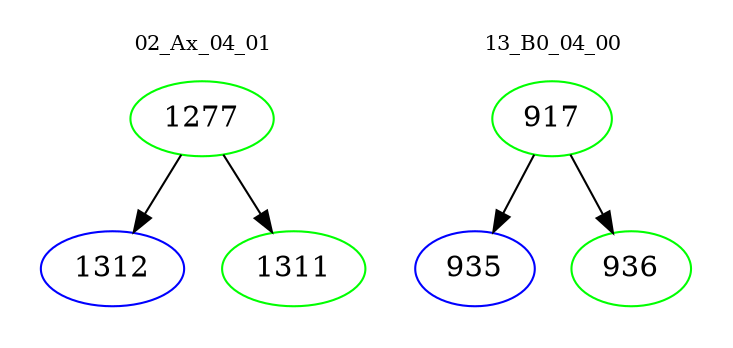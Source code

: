 digraph{
subgraph cluster_0 {
color = white
label = "02_Ax_04_01";
fontsize=10;
T0_1277 [label="1277", color="green"]
T0_1277 -> T0_1312 [color="black"]
T0_1312 [label="1312", color="blue"]
T0_1277 -> T0_1311 [color="black"]
T0_1311 [label="1311", color="green"]
}
subgraph cluster_1 {
color = white
label = "13_B0_04_00";
fontsize=10;
T1_917 [label="917", color="green"]
T1_917 -> T1_935 [color="black"]
T1_935 [label="935", color="blue"]
T1_917 -> T1_936 [color="black"]
T1_936 [label="936", color="green"]
}
}
